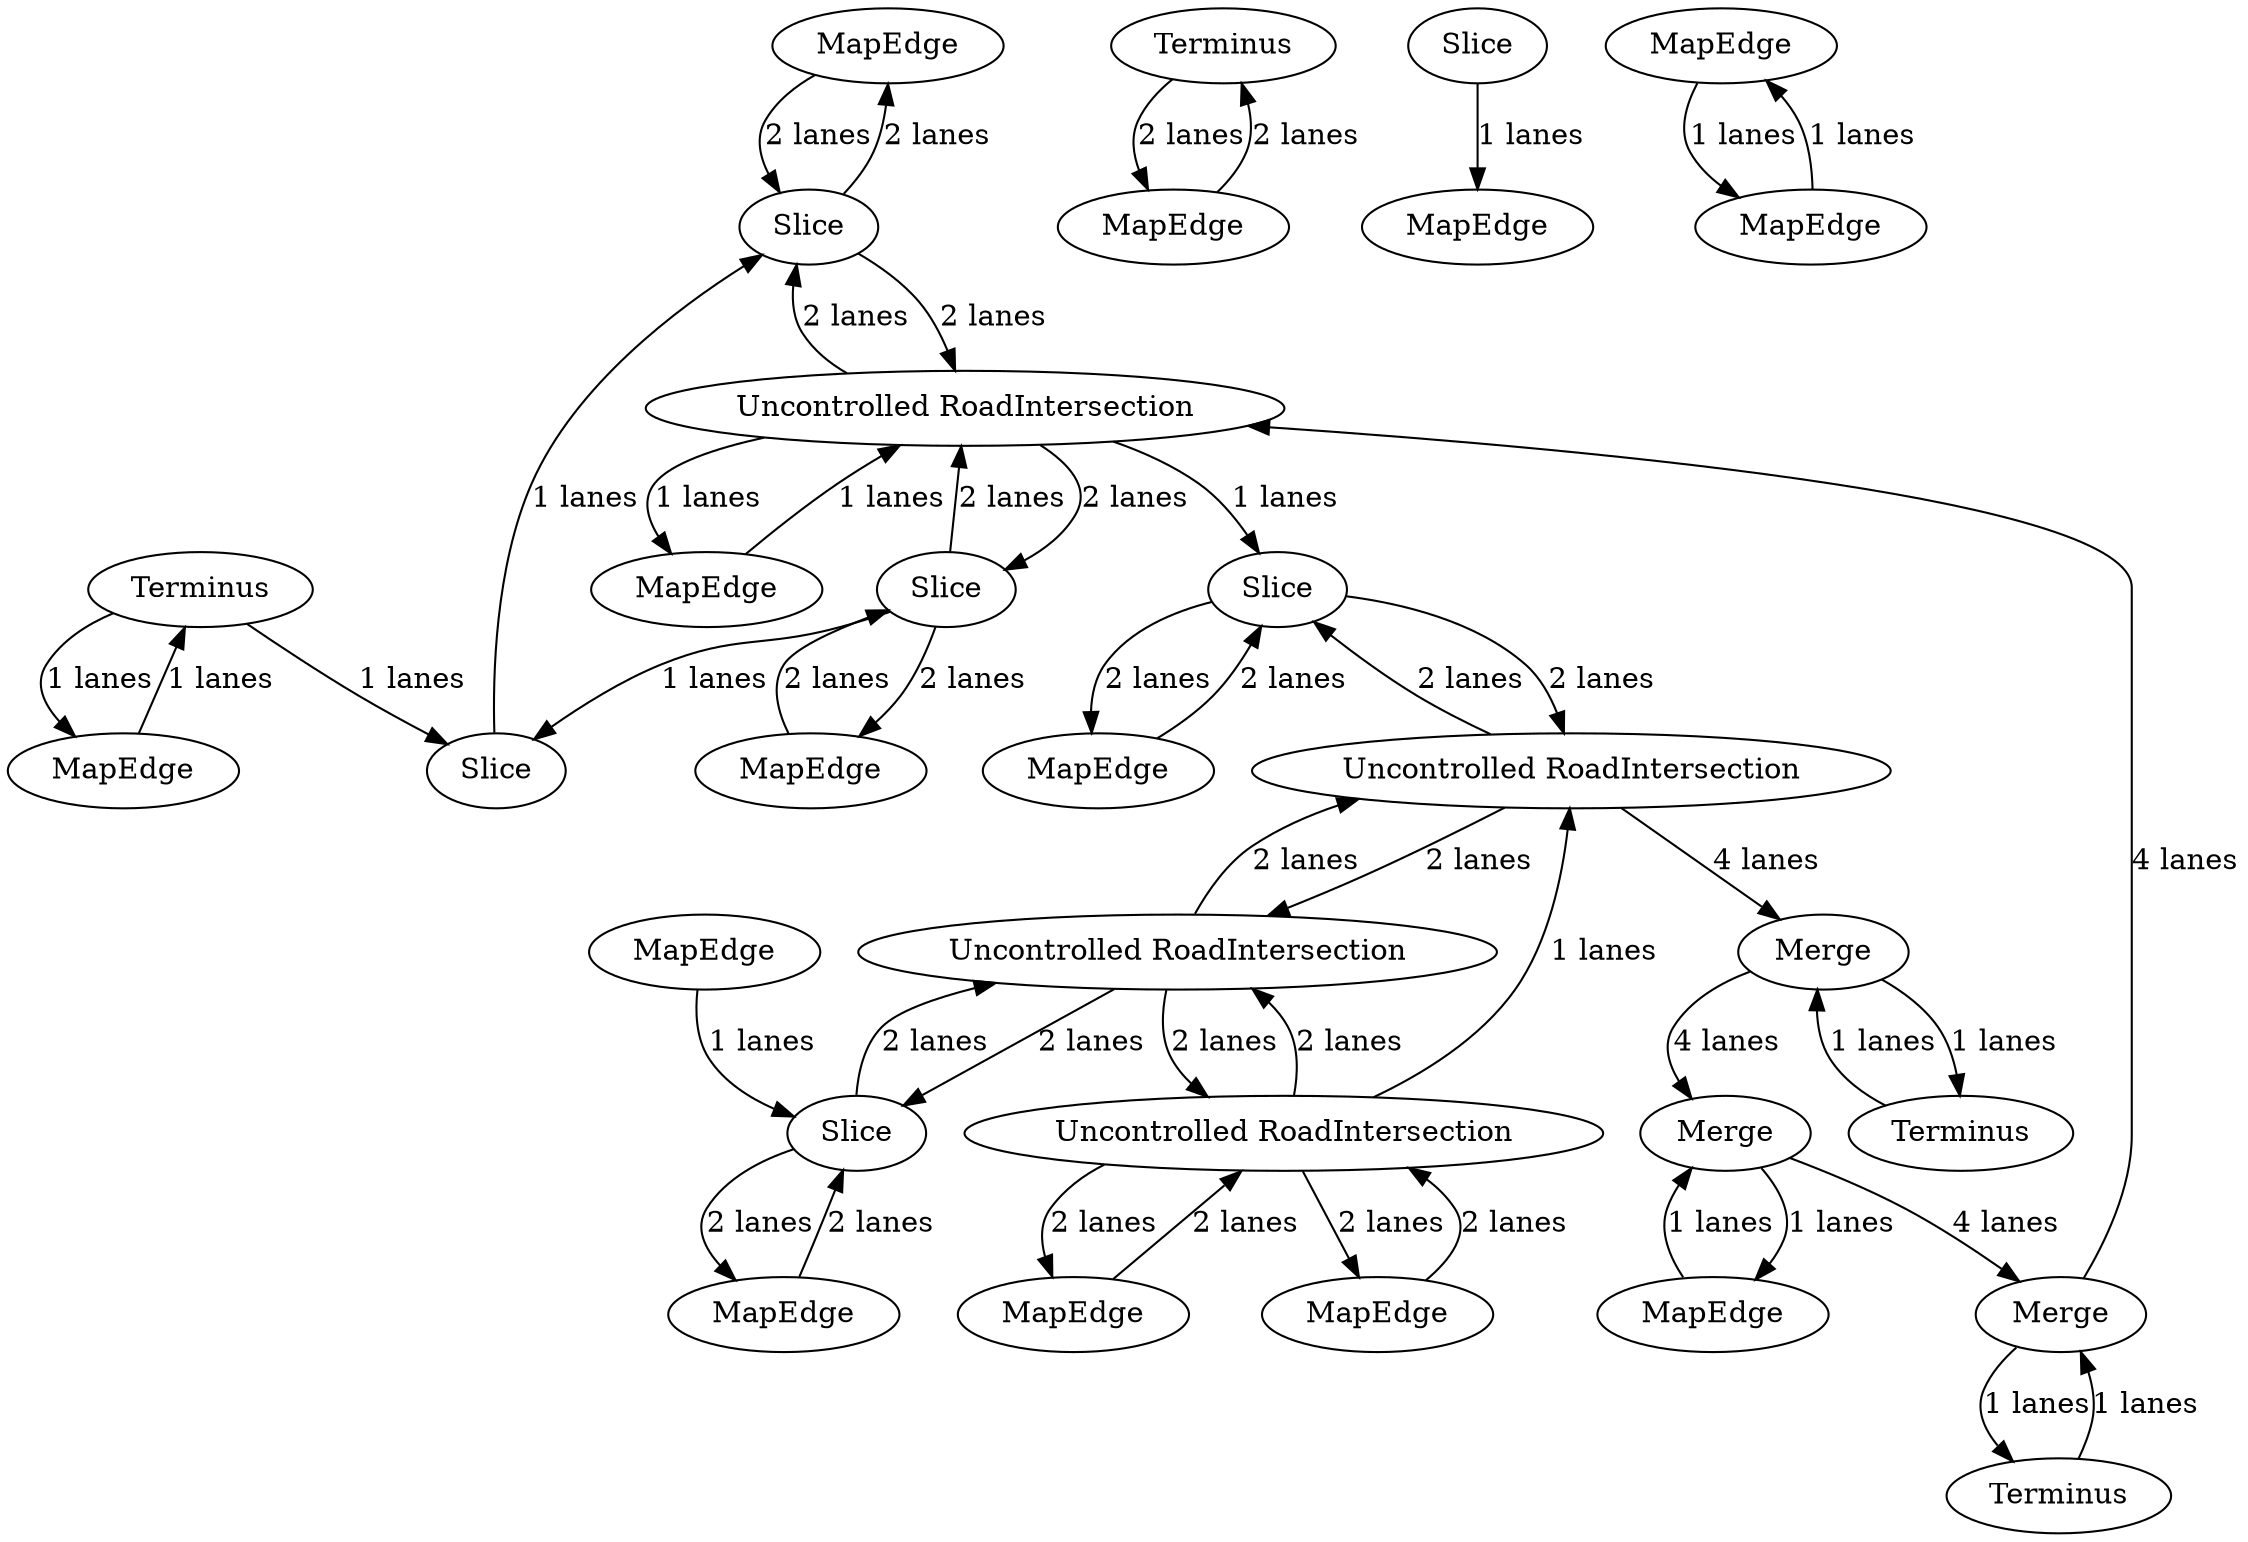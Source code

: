 digraph {
    0 [ label = "MapEdge" ]
    1 [ label = "MapEdge" ]
    2 [ label = "MapEdge" ]
    3 [ label = "Uncontrolled RoadIntersection" ]
    4 [ label = "MapEdge" ]
    5 [ label = "MapEdge" ]
    6 [ label = "Terminus" ]
    7 [ label = "MapEdge" ]
    8 [ label = "Merge" ]
    9 [ label = "MapEdge" ]
    10 [ label = "Terminus" ]
    11 [ label = "Merge" ]
    12 [ label = "Uncontrolled RoadIntersection" ]
    13 [ label = "MapEdge" ]
    14 [ label = "Terminus" ]
    15 [ label = "MapEdge" ]
    16 [ label = "Uncontrolled RoadIntersection" ]
    17 [ label = "Slice" ]
    18 [ label = "MapEdge" ]
    19 [ label = "MapEdge" ]
    20 [ label = "MapEdge" ]
    21 [ label = "MapEdge" ]
    22 [ label = "Slice" ]
    23 [ label = "Slice" ]
    24 [ label = "Slice" ]
    25 [ label = "Slice" ]
    26 [ label = "Uncontrolled RoadIntersection" ]
    27 [ label = "Slice" ]
    28 [ label = "Merge" ]
    29 [ label = "Terminus" ]
    30 [ label = "MapEdge" ]
    0 -> 23 [ label = "2 lanes" ]
    23 -> 0 [ label = "2 lanes" ]
    23 -> 26 [ label = "2 lanes" ]
    26 -> 23 [ label = "2 lanes" ]
    26 -> 1 [ label = "1 lanes" ]
    1 -> 26 [ label = "1 lanes" ]
    16 -> 2 [ label = "2 lanes" ]
    2 -> 16 [ label = "2 lanes" ]
    3 -> 12 [ label = "2 lanes" ]
    12 -> 3 [ label = "2 lanes" ]
    12 -> 27 [ label = "2 lanes" ]
    27 -> 12 [ label = "2 lanes" ]
    27 -> 4 [ label = "2 lanes" ]
    4 -> 27 [ label = "2 lanes" ]
    5 -> 16 [ label = "2 lanes" ]
    16 -> 5 [ label = "2 lanes" ]
    16 -> 3 [ label = "2 lanes" ]
    3 -> 16 [ label = "2 lanes" ]
    6 -> 7 [ label = "2 lanes" ]
    7 -> 6 [ label = "2 lanes" ]
    8 -> 9 [ label = "1 lanes" ]
    9 -> 8 [ label = "1 lanes" ]
    10 -> 11 [ label = "1 lanes" ]
    11 -> 10 [ label = "1 lanes" ]
    3 -> 22 [ label = "2 lanes" ]
    22 -> 3 [ label = "2 lanes" ]
    22 -> 13 [ label = "2 lanes" ]
    13 -> 22 [ label = "2 lanes" ]
    14 -> 15 [ label = "1 lanes" ]
    15 -> 14 [ label = "1 lanes" ]
    16 -> 12 [ label = "1 lanes" ]
    17 -> 18 [ label = "1 lanes" ]
    19 -> 20 [ label = "1 lanes" ]
    20 -> 19 [ label = "1 lanes" ]
    12 -> 11 [ label = "4 lanes" ]
    11 -> 8 [ label = "4 lanes" ]
    8 -> 28 [ label = "4 lanes" ]
    28 -> 26 [ label = "4 lanes" ]
    21 -> 22 [ label = "1 lanes" ]
    14 -> 25 [ label = "1 lanes" ]
    25 -> 23 [ label = "1 lanes" ]
    24 -> 25 [ label = "1 lanes" ]
    26 -> 27 [ label = "1 lanes" ]
    28 -> 29 [ label = "1 lanes" ]
    29 -> 28 [ label = "1 lanes" ]
    26 -> 24 [ label = "2 lanes" ]
    24 -> 26 [ label = "2 lanes" ]
    24 -> 30 [ label = "2 lanes" ]
    30 -> 24 [ label = "2 lanes" ]
}
